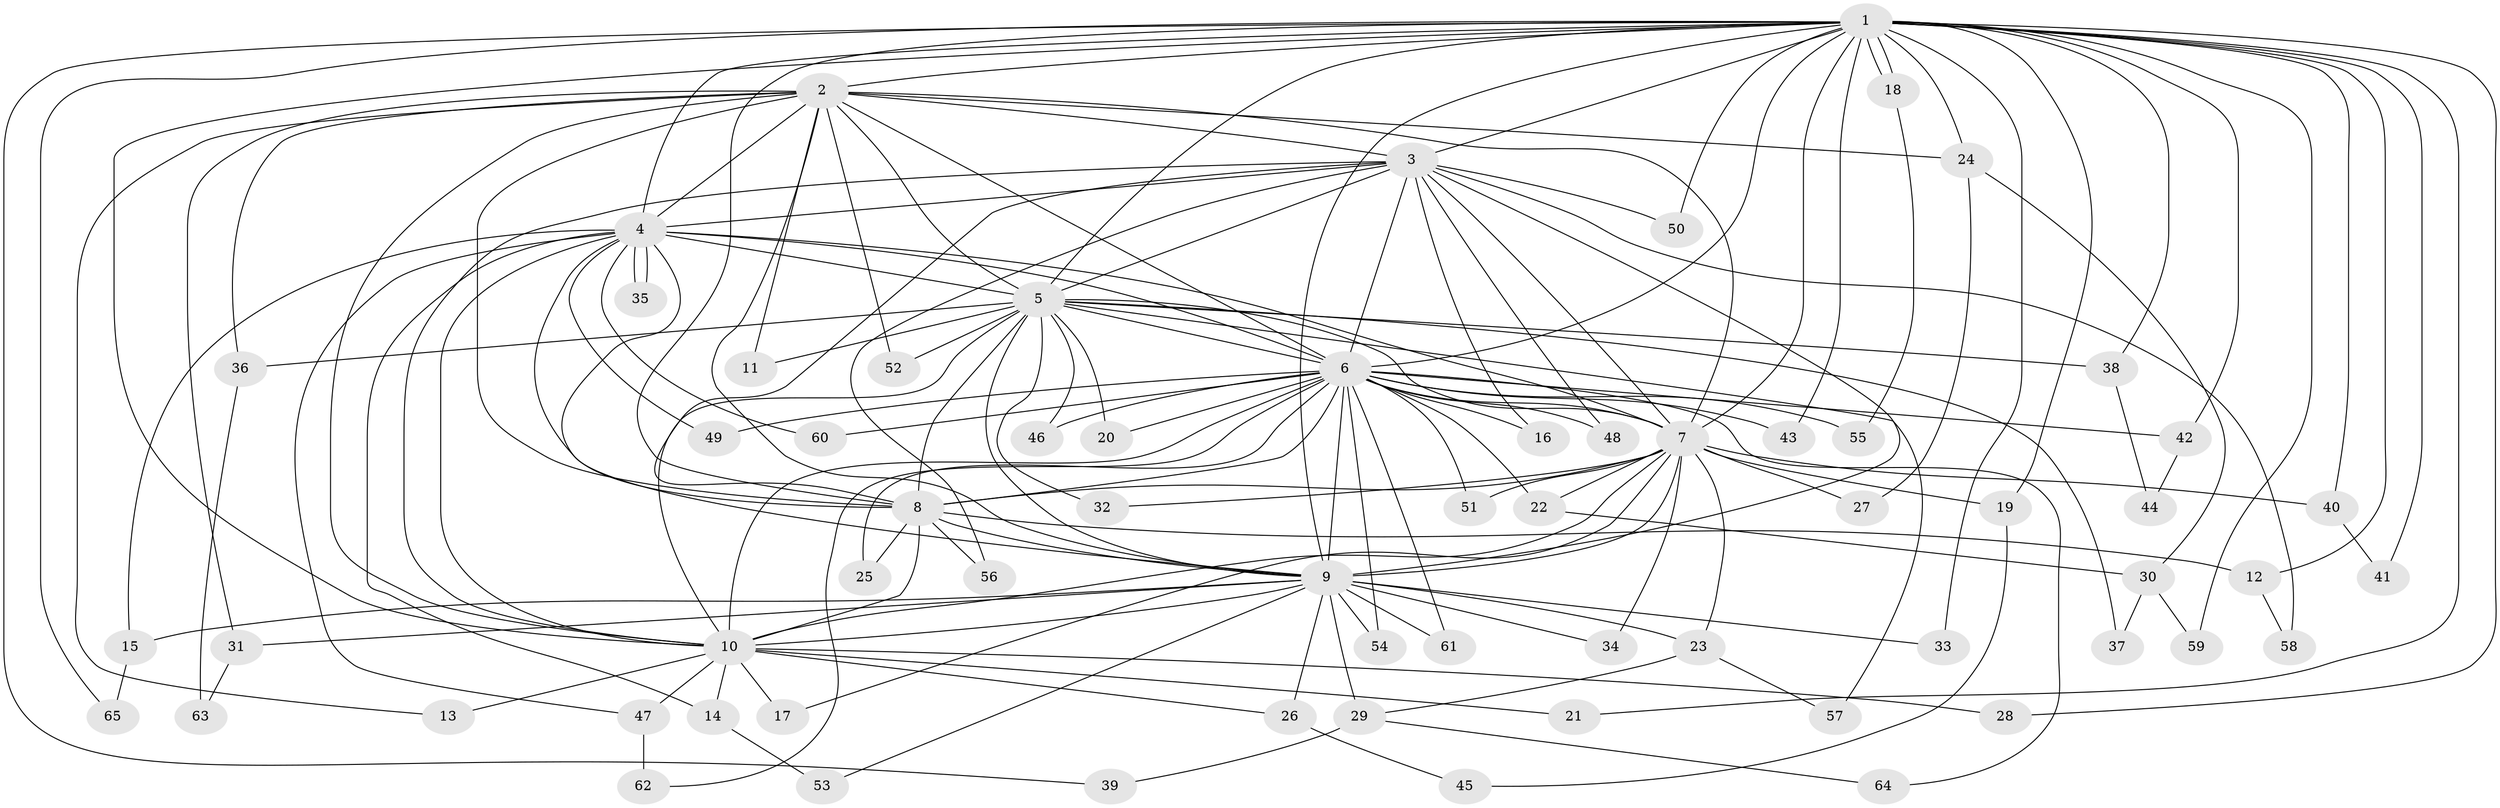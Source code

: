 // coarse degree distribution, {23: 0.04081632653061224, 19: 0.02040816326530612, 11: 0.02040816326530612, 12: 0.02040816326530612, 16: 0.02040816326530612, 15: 0.02040816326530612, 13: 0.02040816326530612, 2: 0.5714285714285714, 3: 0.20408163265306123, 5: 0.02040816326530612, 6: 0.02040816326530612, 1: 0.02040816326530612}
// Generated by graph-tools (version 1.1) at 2025/51/02/27/25 19:51:47]
// undirected, 65 vertices, 155 edges
graph export_dot {
graph [start="1"]
  node [color=gray90,style=filled];
  1;
  2;
  3;
  4;
  5;
  6;
  7;
  8;
  9;
  10;
  11;
  12;
  13;
  14;
  15;
  16;
  17;
  18;
  19;
  20;
  21;
  22;
  23;
  24;
  25;
  26;
  27;
  28;
  29;
  30;
  31;
  32;
  33;
  34;
  35;
  36;
  37;
  38;
  39;
  40;
  41;
  42;
  43;
  44;
  45;
  46;
  47;
  48;
  49;
  50;
  51;
  52;
  53;
  54;
  55;
  56;
  57;
  58;
  59;
  60;
  61;
  62;
  63;
  64;
  65;
  1 -- 2;
  1 -- 3;
  1 -- 4;
  1 -- 5;
  1 -- 6;
  1 -- 7;
  1 -- 8;
  1 -- 9;
  1 -- 10;
  1 -- 12;
  1 -- 18;
  1 -- 18;
  1 -- 19;
  1 -- 21;
  1 -- 24;
  1 -- 28;
  1 -- 33;
  1 -- 38;
  1 -- 39;
  1 -- 40;
  1 -- 41;
  1 -- 42;
  1 -- 43;
  1 -- 50;
  1 -- 59;
  1 -- 65;
  2 -- 3;
  2 -- 4;
  2 -- 5;
  2 -- 6;
  2 -- 7;
  2 -- 8;
  2 -- 9;
  2 -- 10;
  2 -- 11;
  2 -- 13;
  2 -- 24;
  2 -- 31;
  2 -- 36;
  2 -- 52;
  3 -- 4;
  3 -- 5;
  3 -- 6;
  3 -- 7;
  3 -- 8;
  3 -- 9;
  3 -- 10;
  3 -- 16;
  3 -- 48;
  3 -- 50;
  3 -- 56;
  3 -- 58;
  4 -- 5;
  4 -- 6;
  4 -- 7;
  4 -- 8;
  4 -- 9;
  4 -- 10;
  4 -- 14;
  4 -- 15;
  4 -- 35;
  4 -- 35;
  4 -- 47;
  4 -- 49;
  4 -- 60;
  5 -- 6;
  5 -- 7;
  5 -- 8;
  5 -- 9;
  5 -- 10;
  5 -- 11;
  5 -- 20;
  5 -- 32;
  5 -- 36;
  5 -- 37;
  5 -- 38;
  5 -- 46;
  5 -- 52;
  5 -- 57;
  6 -- 7;
  6 -- 8;
  6 -- 9;
  6 -- 10;
  6 -- 16;
  6 -- 20;
  6 -- 22;
  6 -- 25;
  6 -- 42;
  6 -- 43;
  6 -- 46;
  6 -- 48;
  6 -- 49;
  6 -- 51;
  6 -- 54;
  6 -- 55;
  6 -- 60;
  6 -- 61;
  6 -- 62;
  6 -- 64;
  7 -- 8;
  7 -- 9;
  7 -- 10;
  7 -- 17;
  7 -- 19;
  7 -- 22;
  7 -- 23;
  7 -- 27;
  7 -- 32;
  7 -- 34;
  7 -- 40;
  7 -- 51;
  8 -- 9;
  8 -- 10;
  8 -- 12;
  8 -- 25;
  8 -- 56;
  9 -- 10;
  9 -- 15;
  9 -- 23;
  9 -- 26;
  9 -- 29;
  9 -- 31;
  9 -- 33;
  9 -- 34;
  9 -- 53;
  9 -- 54;
  9 -- 61;
  10 -- 13;
  10 -- 14;
  10 -- 17;
  10 -- 21;
  10 -- 26;
  10 -- 28;
  10 -- 47;
  12 -- 58;
  14 -- 53;
  15 -- 65;
  18 -- 55;
  19 -- 45;
  22 -- 30;
  23 -- 29;
  23 -- 57;
  24 -- 27;
  24 -- 30;
  26 -- 45;
  29 -- 39;
  29 -- 64;
  30 -- 37;
  30 -- 59;
  31 -- 63;
  36 -- 63;
  38 -- 44;
  40 -- 41;
  42 -- 44;
  47 -- 62;
}
